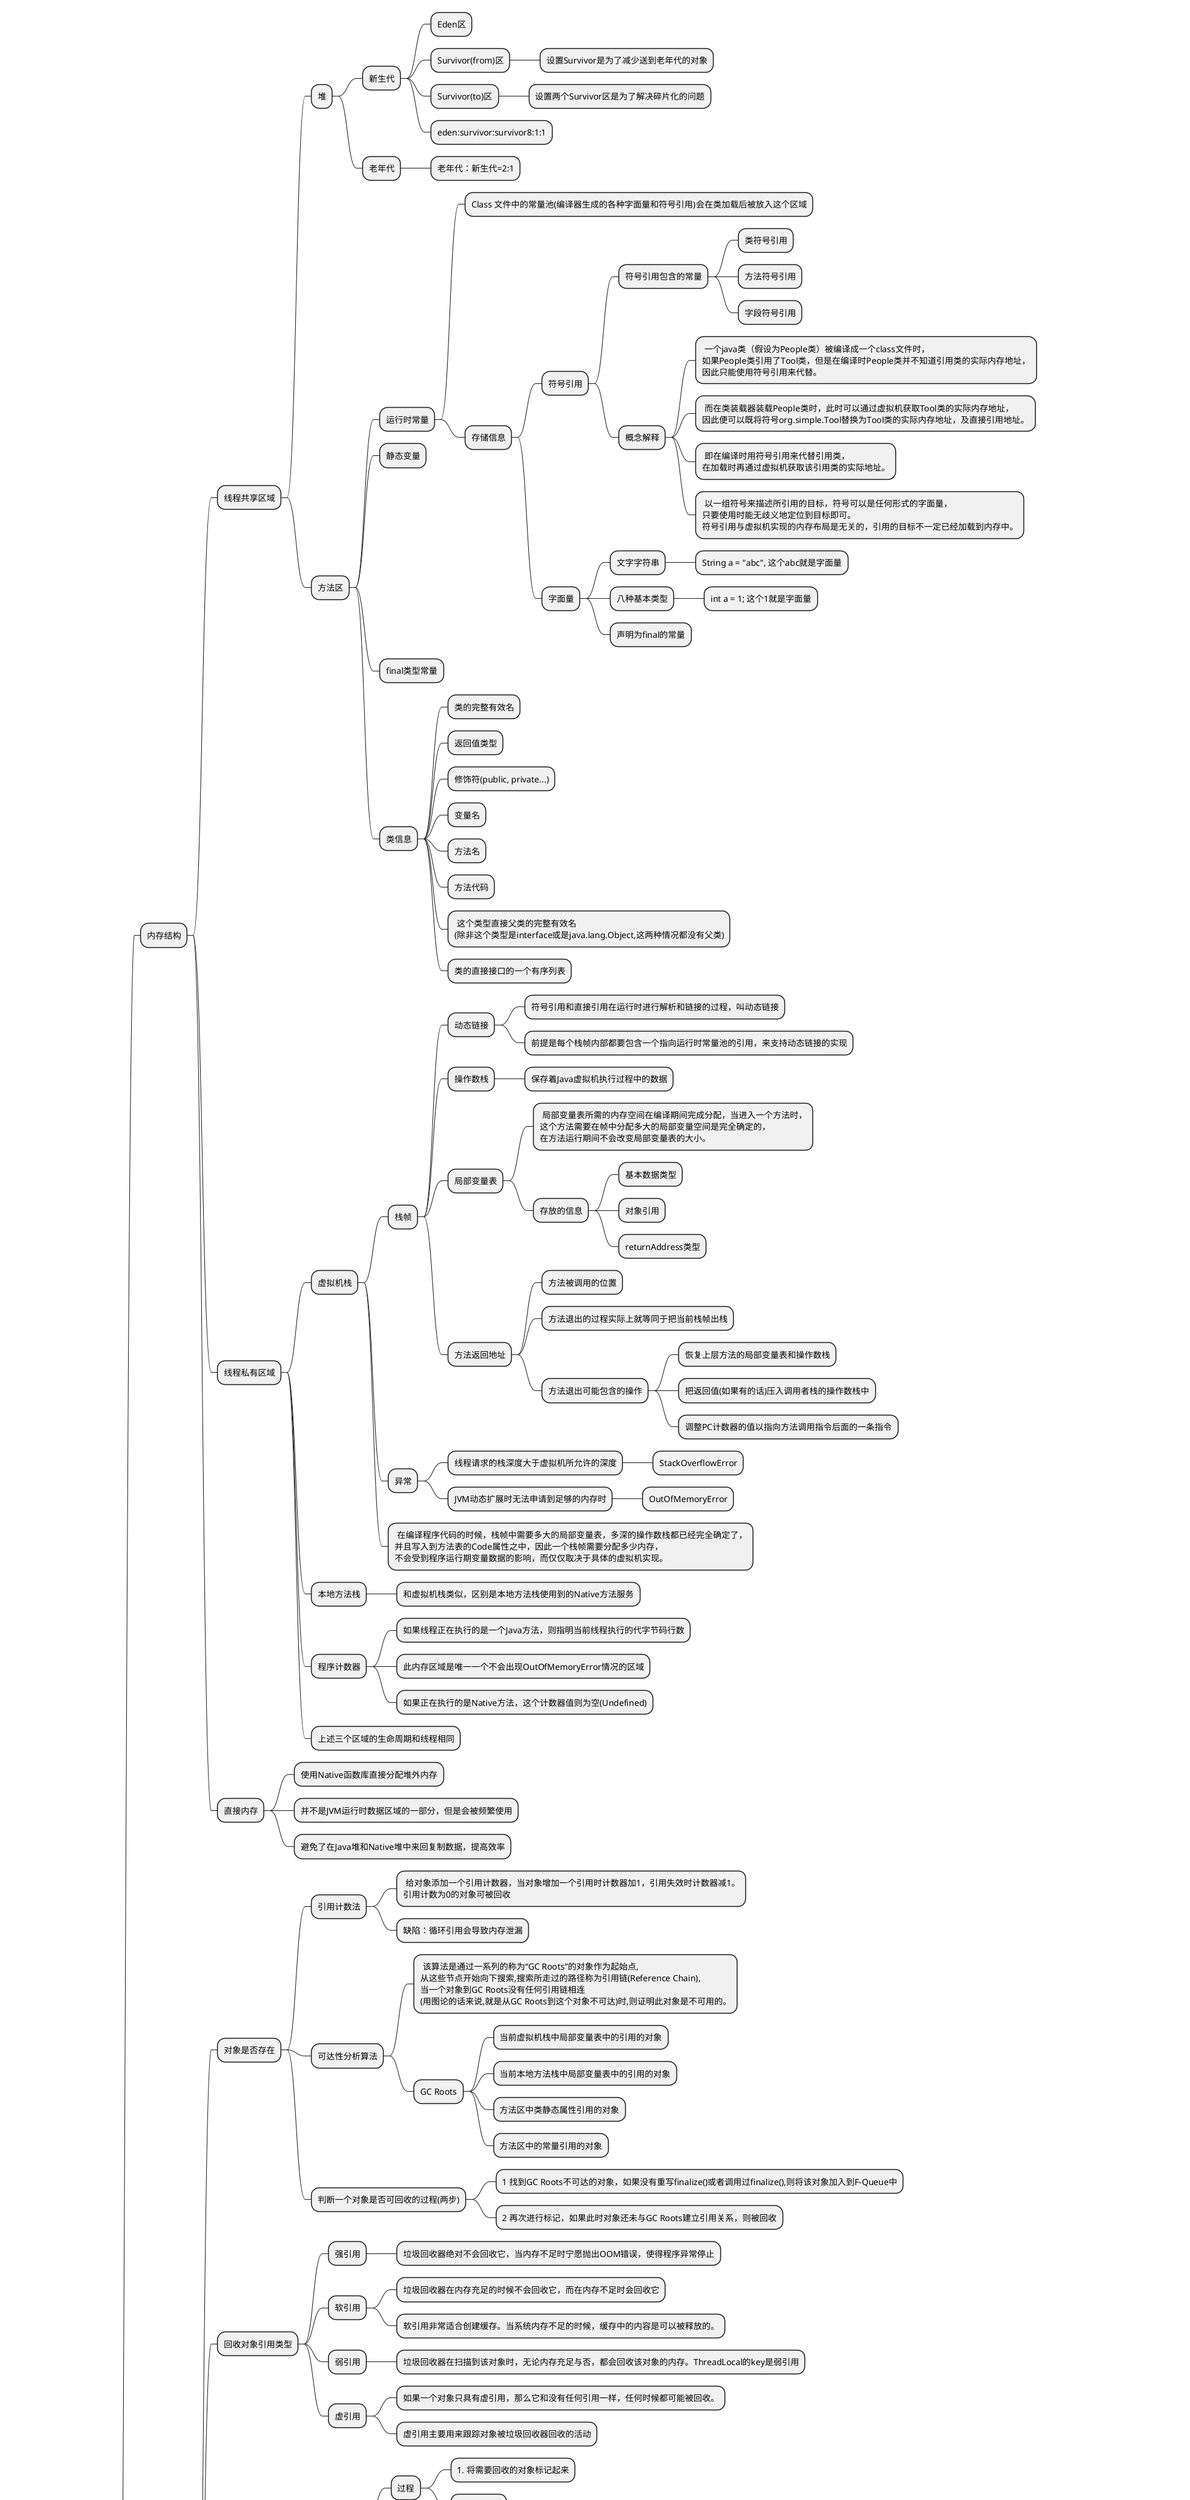 @startmindmap
+ JVM
++ 内存结构
+++ 线程共享区域
++++ 堆
+++++ 新生代
++++++ Eden区
++++++ Survivor(from)区
+++++++ 设置Survivor是为了减少送到老年代的对象
++++++ Survivor(to)区
+++++++ 设置两个Survivor区是为了解决碎片化的问题
++++++ eden:survivor:survivor8:1:1
+++++ 老年代
++++++ 老年代：新生代=2:1
++++ 方法区
+++++ 运行时常量
++++++ Class 文件中的常量池(编译器生成的各种字面量和符号引用)会在类加载后被放入这个区域
++++++ 存储信息
+++++++ 符号引用
++++++++ 符号引用包含的常量
+++++++++ 类符号引用
+++++++++ 方法符号引用
+++++++++ 字段符号引用
++++++++ 概念解释
*********: 一个java类（假设为People类）被编译成一个class文件时，
如果People类引用了Tool类，但是在编译时People类并不知道引用类的实际内存地址，
因此只能使用符号引用来代替。;
*********: 而在类装载器装载People类时，此时可以通过虚拟机获取Tool类的实际内存地址，
因此便可以既将符号org.simple.Tool替换为Tool类的实际内存地址，及直接引用地址。;
*********: 即在编译时用符号引用来代替引用类，
在加载时再通过虚拟机获取该引用类的实际地址。;
*********: 以一组符号来描述所引用的目标，符号可以是任何形式的字面量，
只要使用时能无歧义地定位到目标即可。
符号引用与虚拟机实现的内存布局是无关的，引用的目标不一定已经加载到内存中。;
+++++++ 字面量
++++++++ 文字字符串
+++++++++ String a = "abc", 这个abc就是字面量
++++++++ 八种基本类型
+++++++++ int a = 1; 这个1就是字面量
++++++++ 声明为final的常量
+++++ 静态变量
+++++ final类型常量
+++++ 类信息
++++++ 类的完整有效名
++++++ 返回值类型
++++++ 修饰符(public, private...)
++++++ 变量名
++++++ 方法名
++++++ 方法代码
******: 这个类型直接父类的完整有效名
(除非这个类型是interface或是java.lang.Object,这两种情况都没有父类);
++++++ 类的直接接口的一个有序列表
+++ 线程私有区域
++++ 虚拟机栈
+++++ 栈帧
++++++ 动态链接
+++++++ 符号引用和直接引用在运行时进行解析和链接的过程，叫动态链接
+++++++ 前提是每个栈帧内部都要包含一个指向运行时常量池的引用，来支持动态链接的实现
++++++ 操作数栈
+++++++ 保存着Java虚拟机执行过程中的数据
++++++ 局部变量表
*******: 局部变量表所需的内存空间在编译期间完成分配，当进入一个方法时，
这个方法需要在帧中分配多大的局部变量空间是完全确定的，
在方法运行期间不会改变局部变量表的大小。;
+++++++ 存放的信息
++++++++ 基本数据类型
++++++++ 对象引用
++++++++ returnAddress类型
++++++ 方法返回地址
+++++++ 方法被调用的位置
+++++++ 方法退出的过程实际上就等同于把当前栈帧出栈
+++++++ 方法退出可能包含的操作
++++++++ 恢复上层方法的局部变量表和操作数栈
++++++++ 把返回值(如果有的话)压入调用者栈的操作数栈中
++++++++ 调整PC计数器的值以指向方法调用指令后面的一条指令
+++++ 异常
++++++ 线程请求的栈深度大于虚拟机所允许的深度
+++++++ StackOverflowError
++++++ JVM动态扩展时无法申请到足够的内存时
+++++++ OutOfMemoryError
*****: 在编译程序代码的时候，栈帧中需要多大的局部变量表，多深的操作数栈都已经完全确定了，
并且写入到方法表的Code属性之中，因此一个栈帧需要分配多少内存，
不会受到程序运行期变量数据的影响，而仅仅取决于具体的虚拟机实现。;
++++ 本地方法栈
+++++ 和虚拟机栈类似，区别是本地方法栈使用到的Native方法服务
++++ 程序计数器
+++++ 如果线程正在执行的是一个Java方法，则指明当前线程执行的代字节码行数
+++++ 此内存区域是唯一一个不会出现OutOfMemoryError情况的区域
+++++ 如果正在执行的是Native方法，这个计数器值则为空(Undefined)
++++ 上述三个区域的生命周期和线程相同
+++ 直接内存
++++ 使用Native函数库直接分配堆外内存
++++ 并不是JVM运行时数据区域的一部分，但是会被频繁使用
++++ 避免了在Java堆和Native堆中来回复制数据，提高效率
++ 垃圾回收
+++ 对象是否存在
++++ 引用计数法
*****: 给对象添加一个引用计数器，当对象增加一个引用时计数器加1，引用失效时计数器减1。
引用计数为0的对象可被回收;
+++++ 缺陷：循环引用会导致内存泄漏
++++ 可达性分析算法
*****: 该算法是通过一系列的称为“GC Roots”的对象作为起始点,
从这些节点开始向下搜索,搜索所走过的路径称为引用链(Reference Chain),
当一个对象到GC Roots没有任何引用链相连
(用图论的话来说,就是从GC Roots到这个对象不可达)时,则证明此对象是不可用的。;
+++++ GC Roots
++++++ 当前虚拟机栈中局部变量表中的引用的对象
++++++ 当前本地方法栈中局部变量表中的引用的对象
++++++ 方法区中类静态属性引用的对象
++++++ 方法区中的常量引用的对象
++++ 判断一个对象是否可回收的过程(两步)
+++++ 1 找到GC Roots不可达的对象，如果没有重写finalize()或者调用过finalize(),则将该对象加入到F-Queue中
+++++ 2 再次进行标记，如果此时对象还未与GC Roots建立引用关系，则被回收
+++ 回收对象引用类型
++++ 强引用
+++++ 垃圾回收器绝对不会回收它，当内存不足时宁愿抛出OOM错误，使得程序异常停止
++++ 软引用
+++++ 垃圾回收器在内存充足的时候不会回收它，而在内存不足时会回收它
+++++ 软引用非常适合创建缓存。当系统内存不足的时候，缓存中的内容是可以被释放的。
++++ 弱引用
+++++ 垃圾回收器在扫描到该对象时，无论内存充足与否，都会回收该对象的内存。ThreadLocal的key是弱引用
++++ 虚引用
+++++ 如果一个对象只具有虚引用，那么它和没有任何引用一样，任何时候都可能被回收。
+++++ 虚引用主要用来跟踪对象被垃圾回收器回收的活动
+++ 垃圾收集算法
++++ 标记-清除
+++++ 过程
++++++ 1. 将需要回收的对象标记起来
++++++ 2. 清除对象
+++++ 缺陷
++++++ 1. 标记和清除的效率都不高
++++++ 2. 产生大量的不连续的内存碎片
++++ 复制算法
*****: 复制算法是将内存划分为两块大小相等的区域，每次使用时都只用其中一块区域，
当发生垃圾回收时会将存活的对象全部复制到未使用的区域，然后对之前的区域进行全部回收。;
+++++ 新生代使用的是复制算法
+++++ 优点
++++++ 简单高效，不会出现内存碎片问题
+++++ 缺陷
++++++ 内存利用率低
++++++ 存活对象较多时效率明显会降低
++++ 标记整理
*****: 原理和标记清除算法类似，只是最后一步的清除改为了将存活的
对象全部移动到一端，然后再将边界之外的内存全部回收。;
+++++ 老年代使用的是标记-整理算法
+++++ 缺陷
++++++ 需要移动大量对象，效率不高
++++ 分代回收算法
+++++ 根据各个年代的特点选取不同的垃圾收集算法
+++++ 新生代使用复制算法
+++++ 老年代使用标记-整理或者标记-清除算法
+++ 垃圾收集器
++++ Serial收集器
+++++ 串行单线程收集器
+++++ 优点：简单高效
+++++ 是Client模式下的默认新生代收集器
++++ ParNew收集器
+++++ Serial收集器的多线程版本
*****: 是Server模式下的虚拟机首选新生代收集器，除了性能原因外，
主要是因为除了Serial收集器，只有它能与CMS收集器配合工作。
;
++++ Parallel Scavenge收集器
+++++ 多线程收集器
+++++ “吞吐量优先”收集器，更加关注系统的吞吐量
+++++ 适合在后台运算而不需要太多交互的任务
++++ Serial Old收集器
+++++ Serial收集器的老年代版本
+++++ 可用于Client模式下
+++++ 用于Server模式下时
++++++ 在 JDK 1.5 以及之前版本（Parallel Old 诞生以前）中与 Parallel Scavenge 收集器搭配使用
++++++ 作为 CMS 收集器的后备预案，在并发收集发生 Concurrent Mode Failure 时使用。
++++ ParNew Old收集器
+++++ Parallel Scavenge收集器的老年代版本
+++++ 注重程序吞吐量
++++ CMS收集器
+++++ 流程
++++++ 初始标记：仅仅只是标记一下 GC Roots 能直接关联到的对象，速度很快，需要停顿（STW）
++++++ 并发标记：从GC Root 开始对堆中对象进行可达性分析，找到存活对象，它在整个回收过程中耗时最长，不需要停顿。
++++++ 重新标记：为了修正并发标记期间因用户程序继续运作而导致标记产生变动的那一部分对象的标记记录，需要停顿(STW)
++++++ 并发清除：不需要停顿。
+++++ 缺陷
++++++ 吞吐量低
+++++++ 低停顿时间是以牺牲吞吐量为代价的，导致 CPU 利用率不够高
++++++ 无法处理浮动垃圾，可能出现 Concurrent Mode Failure
+++++++ 浮动垃圾是指并发清除阶段由于用户线程继续运行而产生的垃圾，这部分垃圾只能到下一次 GC 时才能进行回收
+++++++ 由于浮动垃圾的存在，因此需要预留出一部分内存，意味着 CMS 收集不能像其它收集器那样等待老年代快满的时候再回收。
+++++++ 如果预留的内存不够存放浮动垃圾，就会出现 Concurrent Mode Failure，这时虚拟机将临时启用 Serial Old 来替代 CMS
++++++ 会产生空间碎片
+++++++ 标记-清除算法会导致产生不连续的空间碎片
++++ G1收集器
+++++ G1 把堆划分成多个大小相等的独立区域（Region），新生代和老年代不再物理隔离。
+++++ 流程
******: 初始标记：仅仅只是标记一下GC Roots 能直接关联到的对象，并且修改TAMS（Nest Top Mark Start）的值，
让下一阶段用户程序并发运行时，能在正确可以的Region中创建对象，此阶段需要停顿线程(STW)，但耗时很短。;
******: 并发标记：从GC Root 开始对堆中对象进行可达性分析，找到存活对象，
此阶段耗时较长，但可与用户程序并发执行。;
******: 最终标记：为了修正在并发标记期间因用户程序继续运作而导致标记产生变动的那一部分标记记录，
虚拟机将这段时间对象变化记录在线程的 Remembered Set Logs 里面，
最终标记阶段需要把 Remembered Set Logs 的数据合并到 Remembered Set 中。
这阶段需要停顿线程(STW)，但是可并行执行。;
******: 筛选回收：首先对各个 Region 中的回收价值和成本进行排序，根据用户所期望的 GC 停顿时间来制定回收计划。
此阶段其实也可以做到与用户程序一起并发执行，但是因为只回收一部分 Region，
时间是用户可控制的，而且停顿用户线程将大幅度提高收集效率。;
+++++ 特点
++++++ 空间整合，不会产生内存碎片
++++++ 可预测的停顿
+++++ 参数设置
++++++ -XX:+UseG1GC
++++++ -XX:MaxGCPauseMillis
++ 类加载机制
+++ 类生命周期
++++ 加载
++++ 验证
++++ 准备
++++ 解析
++++ 初始化
++++ 使用
++++ 卸载
+++ 类加载器
++++ 启动类加载器
+++++ C++实现，是虚拟机自身的一部分
+++++ 负责将存放在<JRE_HOME>/lib 目录中的类库加载到虚拟机内存中
++++ 其他加载器
+++++ 由Java实现，独立于虚拟机外部，并且全都继承自抽象类java.lang.ClassLoader
+++++ 分类
++++++ 启动类加载器
++++++ 扩展类加载器
*******: 它负责将<JAVA_HOME>/lib/ext或者
被java.ext.dir系统变量所指定路径中的所有类库加载到内存中;
++++++ 应用程序类加载器
+++++++ 它负责加载用户类路径(ClassPath)上所指定的类库
++++++ 自定义类加载器
+++++++ 用户根据需求自己定义的。也要需要继承自己的ClassLoader
++++ 双亲委派模型
+++++ 内容
*****:如果一个类加载器收到类加载的请求，它首先不会自己去尝试加载这个类，
而是把这个请求委派给父类加载器完成，
只有当父加载器在自己的搜索范围内找不到指定的类时（即ClassNotFoundException），
子加载器才会尝试自己去加载。;
+++++ 实现
++++++ 首先检查类是否被加载；
++++++ 若未加载，则调用父类加载器的loadClass方法；
++++++ 若该方法抛出ClassNotFoundException异常，则表示父类加载器无法加载，则当前类加载器调用findClass加载类；
++++++ 若父类加载器可以加载，则直接返回Class对象；
+++++ 好处
++++++ 保证java类库中的类不受用户类影响，防止用户自定义一个类库中的同名类，引起问题
+++++ 破坏
++++++ 基础类需要调用用户的代码
+++++++ 解决方式
++++++++ 线程上下文类加载器
*********: 也就是父类加载器请求子类加载器去完成类加载的动作，
这种行为实际上就是打通了双亲委派模型层次结构来逆向使用类加载器，
实际上已经违背了双亲委派模型的一般性原;
+++++++ 实现方法
++++++++ 重写ClassLoader类的loadClass()
+++++++ 示例
++++++++ JDBC
*********: 原生的JDB中的类是放在rt.jar包的，是由启动类加载器进行类加载的，
JDBC中的Driver类中需要动态去加载不同数据库类型的Driver类;
++++++++ JNDI服务需要调用由独立厂商实现并部署在应用程序的ClassPath下的JNDI接口提供者的代码
++++++ 重写loadClass方法
+++++++ 双亲委派模型的具体实现就在loadClass()方法中
++++++ 用户对程序的动态性的追求
*******: 例如OSGi(面向Java的动态模型系统)的出现。
在OSGi环境下，类加载器不再是双亲委派模型中的树状结构，
而是进一步发展为网状结构。;
+++++++ 代码热替换、模块热部署
++++++ 典型的打破双亲委派模型的框架和中间件有tomcat与osgi
*****: 模型要求除了顶层的启动类加载器外，其余的类加载器都应有自己的父类加载器。
这里类加载器之间的父子关系一般通过组合（Composition）关系来实现，
而不是通过继承（Inheritance）的关系实现。;
+++ 类加载过程
++++ 加载
+++++ 将编译后的.Class静态文件转换到内存中(方法区)，然后暴露出来让程序员能访问到
++++ 验证
+++++ 确保Class文件的字节流中包含的信息符合当前虚拟机的要求，并且不会危害虚拟机自身的安全
++++ 准备
+++++ 准备阶段为类变量分配内存并设置初始值，使用的是方法区的内存
++++ 解析
+++++ 将class文件的常量池的符号引用替换为直接引用的过程（是静态链接）
+++++ 可能发生在初始化阶段之前，也可能发生在初始化阶段之后，后者是为了支持Java的动态绑定。
++++ 初始化
+++++ 为类的静态变量赋予程序中指定的初始值，还有执行静态代码块中的程序（执行<cinit>()方法）。
+++ 类加载方式
++++ 1、命令行启动应用时候由JVM初始化加载
++++ 2、通过Class.forName()方法动态加载
++++ 3、通过ClassLoader.loadClass()方法动态加载
+++ 类加载时机
++++ 遇到new,getStatic,putStatic,invokeStatic这四条指令
+++++ new一个对象时
+++++ 调用一个类的静态方法
+++++ 直接操作一个类的static属性
++++ 使用java.lang.reflect进行反射调用
++++ 初始化类时，没有初始化父类，先初始化父类
++++ 虚拟机启动时，用户指定的主类（main）
***: 虚拟机把描述类的数据从class文件加载到内存，并对数据进行校验、
转换解析和初始化，最终形成可以被虚拟机直接使用的Java类型;
****:类的加载指的是将类的.class文件中的二进制数据读入到内存中，将其放在运行时数据区的方法区内，
然后在堆区创建一个 java.lang.Class对象，用来封装类在方法区内的数据结构。
类的加载的最终产品是位于堆区中的 Class对象， Class对象封装了类在方法区内的数据结构，
并且向Java程序员提供了访问方法区内的数据结构的接口。;
++ class文件结构
-- 对象
-- 内存相关
-- 其他知识
-- JVM调优
@endmindmap